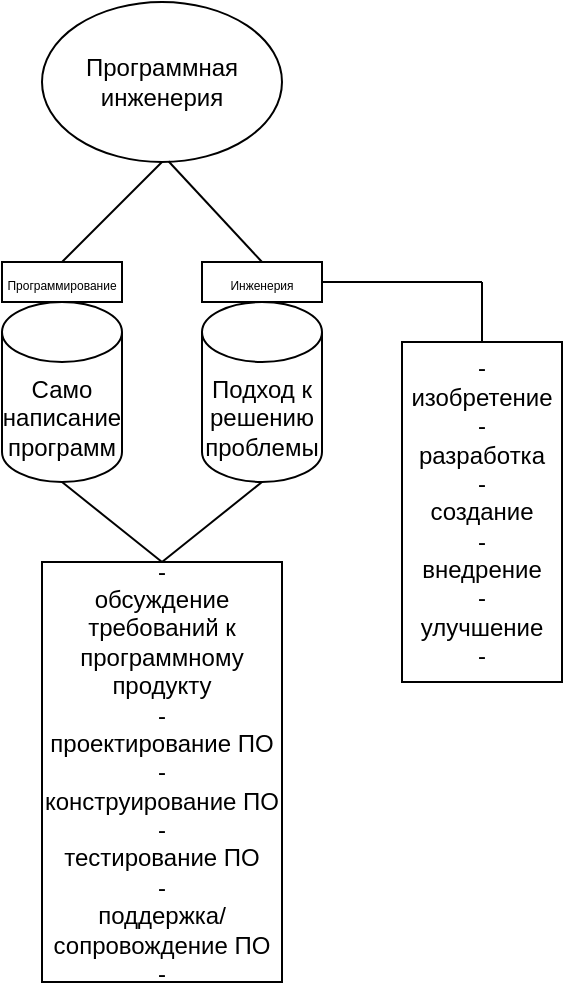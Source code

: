 <mxfile version="21.7.2" type="google">
  <diagram name="Страница — 1" id="8i156Wc73TPoAkFv89ns">
    <mxGraphModel grid="1" page="1" gridSize="10" guides="1" tooltips="1" connect="1" arrows="1" fold="1" pageScale="1" pageWidth="827" pageHeight="1169" math="0" shadow="0">
      <root>
        <mxCell id="0" />
        <mxCell id="1" parent="0" />
        <mxCell id="s_ylQNTRixADe4fKr4fc-1" value="Программная инженерия" style="ellipse;whiteSpace=wrap;html=1;" vertex="1" parent="1">
          <mxGeometry x="340" y="40" width="120" height="80" as="geometry" />
        </mxCell>
        <mxCell id="s_ylQNTRixADe4fKr4fc-2" value="" style="endArrow=none;html=1;rounded=0;" edge="1" parent="1">
          <mxGeometry width="50" height="50" relative="1" as="geometry">
            <mxPoint x="350" y="170" as="sourcePoint" />
            <mxPoint x="400" y="120" as="targetPoint" />
            <Array as="points">
              <mxPoint x="370" y="150" />
            </Array>
          </mxGeometry>
        </mxCell>
        <mxCell id="s_ylQNTRixADe4fKr4fc-3" value="" style="endArrow=none;html=1;rounded=0;entryX=0.527;entryY=0.995;entryDx=0;entryDy=0;entryPerimeter=0;" edge="1" parent="1" target="s_ylQNTRixADe4fKr4fc-1">
          <mxGeometry width="50" height="50" relative="1" as="geometry">
            <mxPoint x="450" y="170" as="sourcePoint" />
            <mxPoint x="410" y="160" as="targetPoint" />
          </mxGeometry>
        </mxCell>
        <mxCell id="s_ylQNTRixADe4fKr4fc-4" value="&lt;font style=&quot;font-size: 6px;&quot;&gt;Программирование&lt;/font&gt;" style="rounded=0;whiteSpace=wrap;html=1;" vertex="1" parent="1">
          <mxGeometry x="320" y="170" width="60" height="20" as="geometry" />
        </mxCell>
        <mxCell id="s_ylQNTRixADe4fKr4fc-5" value="&lt;font style=&quot;font-size: 6px;&quot;&gt;Инженерия&lt;/font&gt;" style="rounded=0;whiteSpace=wrap;html=1;" vertex="1" parent="1">
          <mxGeometry x="420" y="170" width="60" height="20" as="geometry" />
        </mxCell>
        <mxCell id="s_ylQNTRixADe4fKr4fc-6" value="Само написание программ" style="shape=cylinder3;whiteSpace=wrap;html=1;boundedLbl=1;backgroundOutline=1;size=15;" vertex="1" parent="1">
          <mxGeometry x="320" y="190" width="60" height="90" as="geometry" />
        </mxCell>
        <mxCell id="s_ylQNTRixADe4fKr4fc-7" value="Подход к решению проблемы" style="shape=cylinder3;whiteSpace=wrap;html=1;boundedLbl=1;backgroundOutline=1;size=15;" vertex="1" parent="1">
          <mxGeometry x="420" y="190" width="60" height="90" as="geometry" />
        </mxCell>
        <mxCell id="s_ylQNTRixADe4fKr4fc-8" value="" style="endArrow=none;html=1;rounded=0;" edge="1" parent="1">
          <mxGeometry width="50" height="50" relative="1" as="geometry">
            <mxPoint x="480" y="180" as="sourcePoint" />
            <mxPoint x="560" y="180" as="targetPoint" />
          </mxGeometry>
        </mxCell>
        <mxCell id="s_ylQNTRixADe4fKr4fc-9" value="" style="endArrow=none;html=1;rounded=0;" edge="1" parent="1">
          <mxGeometry width="50" height="50" relative="1" as="geometry">
            <mxPoint x="560" y="210" as="sourcePoint" />
            <mxPoint x="560" y="180" as="targetPoint" />
          </mxGeometry>
        </mxCell>
        <mxCell id="s_ylQNTRixADe4fKr4fc-10" value="-&lt;br&gt;изобретение&lt;br&gt;-&lt;br&gt;разработка&lt;br&gt;-&lt;br&gt;создание&lt;br&gt;-&lt;br&gt;внедрение&lt;br&gt;-&lt;br&gt;улучшение&lt;br&gt;-" style="rounded=0;whiteSpace=wrap;html=1;" vertex="1" parent="1">
          <mxGeometry x="520" y="210" width="80" height="170" as="geometry" />
        </mxCell>
        <mxCell id="s_ylQNTRixADe4fKr4fc-12" value="" style="endArrow=none;html=1;rounded=0;" edge="1" parent="1">
          <mxGeometry width="50" height="50" relative="1" as="geometry">
            <mxPoint x="400" y="320" as="sourcePoint" />
            <mxPoint x="350" y="280" as="targetPoint" />
          </mxGeometry>
        </mxCell>
        <mxCell id="s_ylQNTRixADe4fKr4fc-13" value="" style="endArrow=none;html=1;rounded=0;entryX=0.5;entryY=1;entryDx=0;entryDy=0;entryPerimeter=0;" edge="1" parent="1" target="s_ylQNTRixADe4fKr4fc-7">
          <mxGeometry width="50" height="50" relative="1" as="geometry">
            <mxPoint x="400" y="320" as="sourcePoint" />
            <mxPoint x="360" y="290" as="targetPoint" />
          </mxGeometry>
        </mxCell>
        <mxCell id="s_ylQNTRixADe4fKr4fc-14" value="-&lt;br&gt;обсуждение требований к программному продукту&lt;br&gt;-&lt;br&gt;проектирование ПО&lt;br&gt;-&lt;br&gt;конструирование ПО&lt;br&gt;-&lt;br&gt;тестирование ПО&lt;br&gt;-&lt;br&gt;поддержка/сопровождение ПО&lt;br&gt;-" style="rounded=0;whiteSpace=wrap;html=1;" vertex="1" parent="1">
          <mxGeometry x="340" y="320" width="120" height="210" as="geometry" />
        </mxCell>
      </root>
    </mxGraphModel>
  </diagram>
</mxfile>
